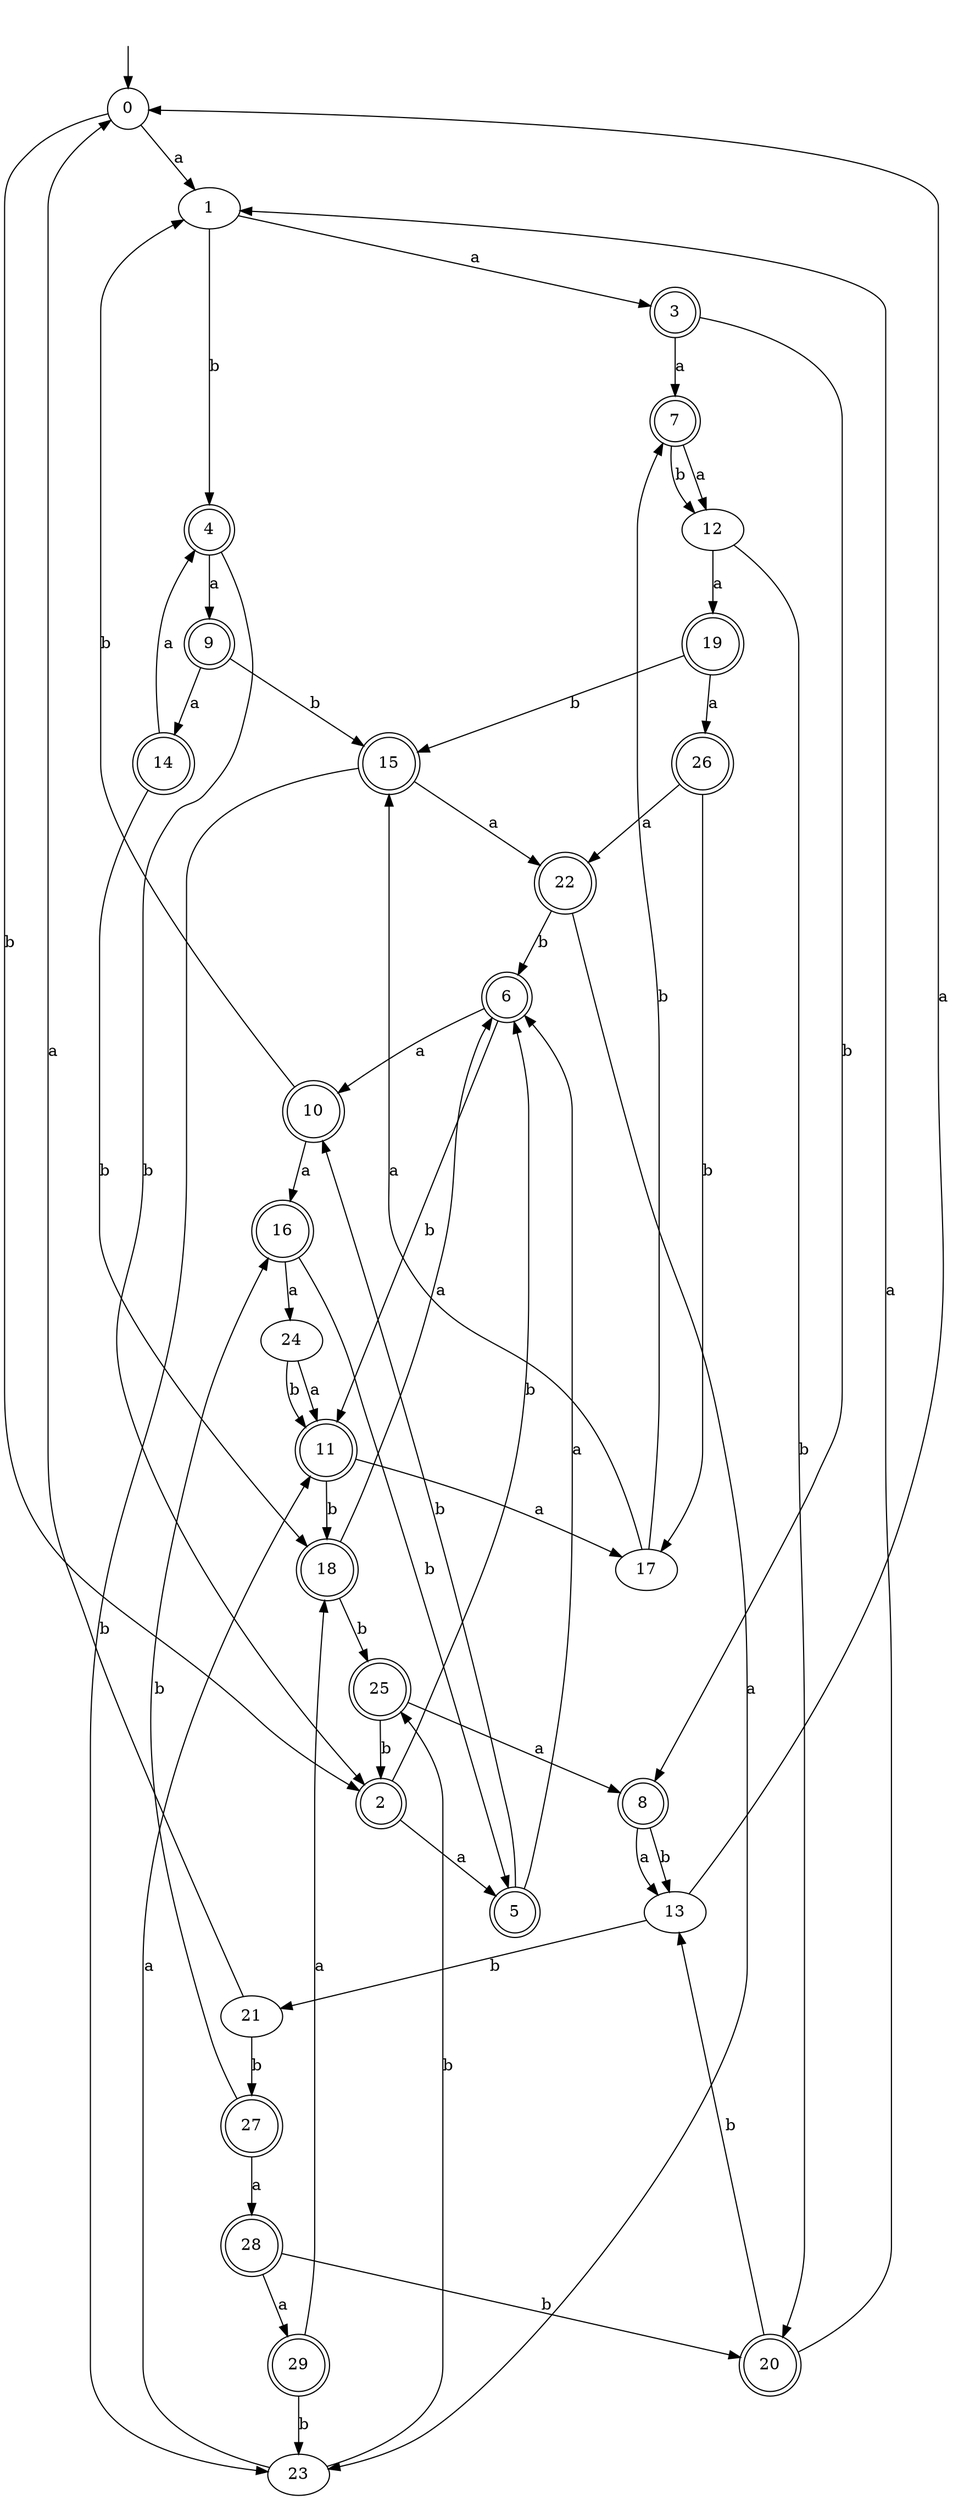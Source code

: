 digraph RandomDFA {
  __start0 [label="", shape=none];
  __start0 -> 0 [label=""];
  0 [shape=circle]
  0 -> 1 [label="a"]
  0 -> 2 [label="b"]
  1
  1 -> 3 [label="a"]
  1 -> 4 [label="b"]
  2 [shape=doublecircle]
  2 -> 5 [label="a"]
  2 -> 6 [label="b"]
  3 [shape=doublecircle]
  3 -> 7 [label="a"]
  3 -> 8 [label="b"]
  4 [shape=doublecircle]
  4 -> 9 [label="a"]
  4 -> 2 [label="b"]
  5 [shape=doublecircle]
  5 -> 6 [label="a"]
  5 -> 10 [label="b"]
  6 [shape=doublecircle]
  6 -> 10 [label="a"]
  6 -> 11 [label="b"]
  7 [shape=doublecircle]
  7 -> 12 [label="a"]
  7 -> 12 [label="b"]
  8 [shape=doublecircle]
  8 -> 13 [label="a"]
  8 -> 13 [label="b"]
  9 [shape=doublecircle]
  9 -> 14 [label="a"]
  9 -> 15 [label="b"]
  10 [shape=doublecircle]
  10 -> 16 [label="a"]
  10 -> 1 [label="b"]
  11 [shape=doublecircle]
  11 -> 17 [label="a"]
  11 -> 18 [label="b"]
  12
  12 -> 19 [label="a"]
  12 -> 20 [label="b"]
  13
  13 -> 0 [label="a"]
  13 -> 21 [label="b"]
  14 [shape=doublecircle]
  14 -> 4 [label="a"]
  14 -> 18 [label="b"]
  15 [shape=doublecircle]
  15 -> 22 [label="a"]
  15 -> 23 [label="b"]
  16 [shape=doublecircle]
  16 -> 24 [label="a"]
  16 -> 5 [label="b"]
  17
  17 -> 15 [label="a"]
  17 -> 7 [label="b"]
  18 [shape=doublecircle]
  18 -> 6 [label="a"]
  18 -> 25 [label="b"]
  19 [shape=doublecircle]
  19 -> 26 [label="a"]
  19 -> 15 [label="b"]
  20 [shape=doublecircle]
  20 -> 1 [label="a"]
  20 -> 13 [label="b"]
  21
  21 -> 0 [label="a"]
  21 -> 27 [label="b"]
  22 [shape=doublecircle]
  22 -> 23 [label="a"]
  22 -> 6 [label="b"]
  23
  23 -> 11 [label="a"]
  23 -> 25 [label="b"]
  24
  24 -> 11 [label="a"]
  24 -> 11 [label="b"]
  25 [shape=doublecircle]
  25 -> 8 [label="a"]
  25 -> 2 [label="b"]
  26 [shape=doublecircle]
  26 -> 22 [label="a"]
  26 -> 17 [label="b"]
  27 [shape=doublecircle]
  27 -> 28 [label="a"]
  27 -> 16 [label="b"]
  28 [shape=doublecircle]
  28 -> 29 [label="a"]
  28 -> 20 [label="b"]
  29 [shape=doublecircle]
  29 -> 18 [label="a"]
  29 -> 23 [label="b"]
}
